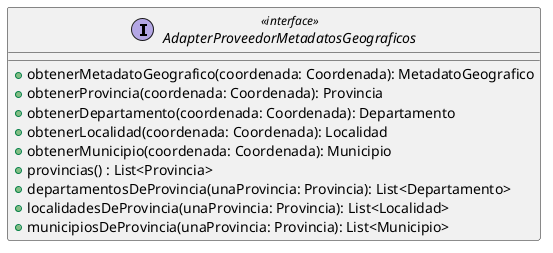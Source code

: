 @startuml
'https://plantuml.com/class-diagram

interface AdapterProveedorMetadatosGeograficos << interface >> {
  + obtenerMetadatoGeografico(coordenada: Coordenada): MetadatoGeografico
  + obtenerProvincia(coordenada: Coordenada): Provincia
  + obtenerDepartamento(coordenada: Coordenada): Departamento
  + obtenerLocalidad(coordenada: Coordenada): Localidad
  + obtenerMunicipio(coordenada: Coordenada): Municipio
  + provincias() : List<Provincia>
  + departamentosDeProvincia(unaProvincia: Provincia): List<Departamento>
  + localidadesDeProvincia(unaProvincia: Provincia): List<Localidad>
  + municipiosDeProvincia(unaProvincia: Provincia): List<Municipio>
}

@enduml